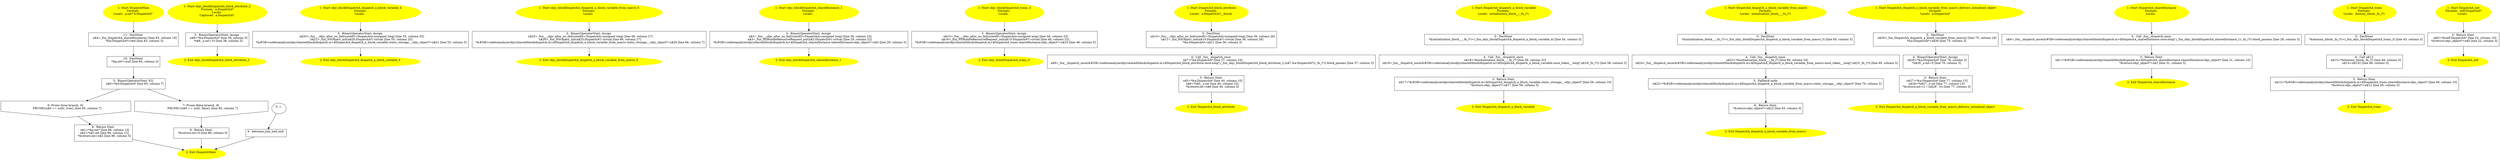 /* @generated */
digraph cfg {
"DispatchMain.f6461dbdaeaf9a114cbe40f5f72fbb3f_1" [label="1: Start DispatchMain\nFormals: \nLocals:  p:int* b:DispatchA* \n  " color=yellow style=filled]
	

	 "DispatchMain.f6461dbdaeaf9a114cbe40f5f72fbb3f_1" -> "DispatchMain.f6461dbdaeaf9a114cbe40f5f72fbb3f_11" ;
"DispatchMain.f6461dbdaeaf9a114cbe40f5f72fbb3f_2" [label="2: Exit DispatchMain \n  " color=yellow style=filled]
	

"DispatchMain.f6461dbdaeaf9a114cbe40f5f72fbb3f_3" [label="3: + \n  " ]
	

	 "DispatchMain.f6461dbdaeaf9a114cbe40f5f72fbb3f_3" -> "DispatchMain.f6461dbdaeaf9a114cbe40f5f72fbb3f_4" ;
"DispatchMain.f6461dbdaeaf9a114cbe40f5f72fbb3f_4" [label="4:  between_join_and_exit \n  " shape="box"]
	

	 "DispatchMain.f6461dbdaeaf9a114cbe40f5f72fbb3f_4" -> "DispatchMain.f6461dbdaeaf9a114cbe40f5f72fbb3f_2" ;
"DispatchMain.f6461dbdaeaf9a114cbe40f5f72fbb3f_5" [label="5:  BinaryOperatorStmt: EQ \n   n$0=*&b:DispatchA* [line 85, column 7]\n " shape="box"]
	

	 "DispatchMain.f6461dbdaeaf9a114cbe40f5f72fbb3f_5" -> "DispatchMain.f6461dbdaeaf9a114cbe40f5f72fbb3f_6" ;
	 "DispatchMain.f6461dbdaeaf9a114cbe40f5f72fbb3f_5" -> "DispatchMain.f6461dbdaeaf9a114cbe40f5f72fbb3f_7" ;
"DispatchMain.f6461dbdaeaf9a114cbe40f5f72fbb3f_6" [label="6: Prune (true branch, if) \n   PRUNE((n$0 == null), true); [line 85, column 7]\n " shape="invhouse"]
	

	 "DispatchMain.f6461dbdaeaf9a114cbe40f5f72fbb3f_6" -> "DispatchMain.f6461dbdaeaf9a114cbe40f5f72fbb3f_8" ;
"DispatchMain.f6461dbdaeaf9a114cbe40f5f72fbb3f_7" [label="7: Prune (false branch, if) \n   PRUNE(!(n$0 == null), false); [line 85, column 7]\n " shape="invhouse"]
	

	 "DispatchMain.f6461dbdaeaf9a114cbe40f5f72fbb3f_7" -> "DispatchMain.f6461dbdaeaf9a114cbe40f5f72fbb3f_9" ;
"DispatchMain.f6461dbdaeaf9a114cbe40f5f72fbb3f_8" [label="8:  Return Stmt \n   n$1=*&p:int* [line 86, column 13]\n  n$2=*n$1:int [line 86, column 12]\n  *&return:int=n$2 [line 86, column 5]\n " shape="box"]
	

	 "DispatchMain.f6461dbdaeaf9a114cbe40f5f72fbb3f_8" -> "DispatchMain.f6461dbdaeaf9a114cbe40f5f72fbb3f_2" ;
"DispatchMain.f6461dbdaeaf9a114cbe40f5f72fbb3f_9" [label="9:  Return Stmt \n   *&return:int=0 [line 88, column 5]\n " shape="box"]
	

	 "DispatchMain.f6461dbdaeaf9a114cbe40f5f72fbb3f_9" -> "DispatchMain.f6461dbdaeaf9a114cbe40f5f72fbb3f_2" ;
"DispatchMain.f6461dbdaeaf9a114cbe40f5f72fbb3f_10" [label="10:  DeclStmt \n   *&p:int*=null [line 84, column 3]\n " shape="box"]
	

	 "DispatchMain.f6461dbdaeaf9a114cbe40f5f72fbb3f_10" -> "DispatchMain.f6461dbdaeaf9a114cbe40f5f72fbb3f_5" ;
"DispatchMain.f6461dbdaeaf9a114cbe40f5f72fbb3f_11" [label="11:  DeclStmt \n   n$4=_fun_DispatchA_sharedInstance() [line 83, column 18]\n  *&b:DispatchA*=n$4 [line 83, column 3]\n " shape="box"]
	

	 "DispatchMain.f6461dbdaeaf9a114cbe40f5f72fbb3f_11" -> "DispatchMain.f6461dbdaeaf9a114cbe40f5f72fbb3f_10" ;
"objc_blockDispatchA_block_attribute_2(class DispatchA).2825198b53dffef0e3209a90789e506f_1" [label="1: Start objc_blockDispatchA_block_attribute_2\nFormals:  a:DispatchA*\nLocals: \nCaptured:  a:DispatchA* \n  " color=yellow style=filled]
	

	 "objc_blockDispatchA_block_attribute_2(class DispatchA).2825198b53dffef0e3209a90789e506f_1" -> "objc_blockDispatchA_block_attribute_2(class DispatchA).2825198b53dffef0e3209a90789e506f_3" ;
"objc_blockDispatchA_block_attribute_2(class DispatchA).2825198b53dffef0e3209a90789e506f_2" [label="2: Exit objc_blockDispatchA_block_attribute_2 \n  " color=yellow style=filled]
	

"objc_blockDispatchA_block_attribute_2(class DispatchA).2825198b53dffef0e3209a90789e506f_3" [label="3:  BinaryOperatorStmt: Assign \n   n$8=*&a:DispatchA* [line 38, column 5]\n  *n$8._x:int=10 [line 38, column 5]\n " shape="box"]
	

	 "objc_blockDispatchA_block_attribute_2(class DispatchA).2825198b53dffef0e3209a90789e506f_3" -> "objc_blockDispatchA_block_attribute_2(class DispatchA).2825198b53dffef0e3209a90789e506f_2" ;
"objc_blockDispatchA_dispatch_a_block_variable_4.2eedc45fca2c35e6e8c11937ba7a2df8_1" [label="1: Start objc_blockDispatchA_dispatch_a_block_variable_4\nFormals: \nLocals:  \n  " color=yellow style=filled]
	

	 "objc_blockDispatchA_dispatch_a_block_variable_4.2eedc45fca2c35e6e8c11937ba7a2df8_1" -> "objc_blockDispatchA_dispatch_a_block_variable_4.2eedc45fca2c35e6e8c11937ba7a2df8_3" ;
"objc_blockDispatchA_dispatch_a_block_variable_4.2eedc45fca2c35e6e8c11937ba7a2df8_2" [label="2: Exit objc_blockDispatchA_dispatch_a_block_variable_4 \n  " color=yellow style=filled]
	

"objc_blockDispatchA_dispatch_a_block_variable_4.2eedc45fca2c35e6e8c11937ba7a2df8_3" [label="3:  BinaryOperatorStmt: Assign \n   n$20=_fun___objc_alloc_no_fail(sizeof(t=DispatchA):unsigned long) [line 55, column 25]\n  n$21=_fun_NSObject_init(n$20:DispatchA*) virtual [line 55, column 25]\n  *&#GB<codetoanalyze/objc/shared/block/dispatch.m>$DispatchA_dispatch_a_block_variable.static_storage__:objc_object*=n$21 [line 55, column 5]\n " shape="box"]
	

	 "objc_blockDispatchA_dispatch_a_block_variable_4.2eedc45fca2c35e6e8c11937ba7a2df8_3" -> "objc_blockDispatchA_dispatch_a_block_variable_4.2eedc45fca2c35e6e8c11937ba7a2df8_2" ;
"objc_blockDispatchA_dispatch_a_block_variable_from_macro_5.e4f37df69df9d95138cb008e85eedab8_1" [label="1: Start objc_blockDispatchA_dispatch_a_block_variable_from_macro_5\nFormals: \nLocals:  \n  " color=yellow style=filled]
	

	 "objc_blockDispatchA_dispatch_a_block_variable_from_macro_5.e4f37df69df9d95138cb008e85eedab8_1" -> "objc_blockDispatchA_dispatch_a_block_variable_from_macro_5.e4f37df69df9d95138cb008e85eedab8_3" ;
"objc_blockDispatchA_dispatch_a_block_variable_from_macro_5.e4f37df69df9d95138cb008e85eedab8_2" [label="2: Exit objc_blockDispatchA_dispatch_a_block_variable_from_macro_5 \n  " color=yellow style=filled]
	

"objc_blockDispatchA_dispatch_a_block_variable_from_macro_5.e4f37df69df9d95138cb008e85eedab8_3" [label="3:  BinaryOperatorStmt: Assign \n   n$25=_fun___objc_alloc_no_fail(sizeof(t=DispatchA):unsigned long) [line 66, column 27]\n  n$26=_fun_NSObject_init(n$25:DispatchA*) virtual [line 66, column 27]\n  *&#GB<codetoanalyze/objc/shared/block/dispatch.m>$DispatchA_dispatch_a_block_variable_from_macro.static_storage__:objc_object*=n$26 [line 66, column 7]\n " shape="box"]
	

	 "objc_blockDispatchA_dispatch_a_block_variable_from_macro_5.e4f37df69df9d95138cb008e85eedab8_3" -> "objc_blockDispatchA_dispatch_a_block_variable_from_macro_5.e4f37df69df9d95138cb008e85eedab8_2" ;
"objc_blockDispatchA_sharedInstance_1.0b8803e75b6a82e1a4530bcb953490e2_1" [label="1: Start objc_blockDispatchA_sharedInstance_1\nFormals: \nLocals:  \n  " color=yellow style=filled]
	

	 "objc_blockDispatchA_sharedInstance_1.0b8803e75b6a82e1a4530bcb953490e2_1" -> "objc_blockDispatchA_sharedInstance_1.0b8803e75b6a82e1a4530bcb953490e2_3" ;
"objc_blockDispatchA_sharedInstance_1.0b8803e75b6a82e1a4530bcb953490e2_2" [label="2: Exit objc_blockDispatchA_sharedInstance_1 \n  " color=yellow style=filled]
	

"objc_blockDispatchA_sharedInstance_1.0b8803e75b6a82e1a4530bcb953490e2_3" [label="3:  BinaryOperatorStmt: Assign \n   n$2=_fun___objc_alloc_no_fail(sizeof(t=DispatchA):unsigned long) [line 29, column 23]\n  n$3=_fun_NSBundleResourceRequest_init(n$2:DispatchA*) virtual [line 29, column 22]\n  *&#GB<codetoanalyze/objc/shared/block/dispatch.m>$DispatchA_sharedInstance.sharedInstance:objc_object*=n$3 [line 29, column 5]\n " shape="box"]
	

	 "objc_blockDispatchA_sharedInstance_1.0b8803e75b6a82e1a4530bcb953490e2_3" -> "objc_blockDispatchA_sharedInstance_1.0b8803e75b6a82e1a4530bcb953490e2_2" ;
"objc_blockDispatchA_trans_3.80c09fe69dc0d5591de63a0c525de29b_1" [label="1: Start objc_blockDispatchA_trans_3\nFormals: \nLocals:  \n  " color=yellow style=filled]
	

	 "objc_blockDispatchA_trans_3.80c09fe69dc0d5591de63a0c525de29b_1" -> "objc_blockDispatchA_trans_3.80c09fe69dc0d5591de63a0c525de29b_3" ;
"objc_blockDispatchA_trans_3.80c09fe69dc0d5591de63a0c525de29b_2" [label="2: Exit objc_blockDispatchA_trans_3 \n  " color=yellow style=filled]
	

"objc_blockDispatchA_trans_3.80c09fe69dc0d5591de63a0c525de29b_3" [label="3:  BinaryOperatorStmt: Assign \n   n$15=_fun___objc_alloc_no_fail(sizeof(t=DispatchA):unsigned long) [line 46, column 23]\n  n$16=_fun_NSBundleResourceRequest_init(n$15:DispatchA*) virtual [line 46, column 22]\n  *&#GB<codetoanalyze/objc/shared/block/dispatch.m>$DispatchA_trans.sharedInstance:objc_object*=n$16 [line 46, column 5]\n " shape="box"]
	

	 "objc_blockDispatchA_trans_3.80c09fe69dc0d5591de63a0c525de29b_3" -> "objc_blockDispatchA_trans_3.80c09fe69dc0d5591de63a0c525de29b_2" ;
"block_attribute#DispatchA#class.df997e345dbf19ec3438c667c942e14a_1" [label="1: Start DispatchA_block_attribute\nFormals: \nLocals:  a:DispatchA*(__block) \n  " color=yellow style=filled]
	

	 "block_attribute#DispatchA#class.df997e345dbf19ec3438c667c942e14a_1" -> "block_attribute#DispatchA#class.df997e345dbf19ec3438c667c942e14a_5" ;
"block_attribute#DispatchA#class.df997e345dbf19ec3438c667c942e14a_2" [label="2: Exit DispatchA_block_attribute \n  " color=yellow style=filled]
	

"block_attribute#DispatchA#class.df997e345dbf19ec3438c667c942e14a_3" [label="3:  Return Stmt \n   n$5=*&a:DispatchA* [line 40, column 10]\n  n$6=*n$5._x:int [line 40, column 10]\n  *&return:int=n$6 [line 40, column 3]\n " shape="box"]
	

	 "block_attribute#DispatchA#class.df997e345dbf19ec3438c667c942e14a_3" -> "block_attribute#DispatchA#class.df997e345dbf19ec3438c667c942e14a_2" ;
"block_attribute#DispatchA#class.df997e345dbf19ec3438c667c942e14a_4" [label="4:  Call _fun__dispatch_once \n   n$7=*&a:DispatchA* [line 37, column 24]\n  n$9=_fun__dispatch_once(&#GB<codetoanalyze/objc/shared/block/dispatch.m>$DispatchA_block_attribute.once:long*,(_fun_objc_blockDispatchA_block_attribute_2,(n$7 &a:DispatchA*)):_fn_(*)) block_params [line 37, column 3]\n " shape="box"]
	

	 "block_attribute#DispatchA#class.df997e345dbf19ec3438c667c942e14a_4" -> "block_attribute#DispatchA#class.df997e345dbf19ec3438c667c942e14a_3" ;
"block_attribute#DispatchA#class.df997e345dbf19ec3438c667c942e14a_5" [label="5:  DeclStmt \n   n$10=_fun___objc_alloc_no_fail(sizeof(t=DispatchA):unsigned long) [line 36, column 26]\n  n$11=_fun_NSObject_init(n$10:DispatchA*) virtual [line 36, column 26]\n  *&a:DispatchA*=n$11 [line 36, column 3]\n " shape="box"]
	

	 "block_attribute#DispatchA#class.df997e345dbf19ec3438c667c942e14a_5" -> "block_attribute#DispatchA#class.df997e345dbf19ec3438c667c942e14a_4" ;
"dispatch_a_block_variable#DispatchA#class.3cc12dd22127281b8293b7c046d21bb2_1" [label="1: Start DispatchA_dispatch_a_block_variable\nFormals: \nLocals:  initialization_block__:_fn_(*) \n  " color=yellow style=filled]
	

	 "dispatch_a_block_variable#DispatchA#class.3cc12dd22127281b8293b7c046d21bb2_1" -> "dispatch_a_block_variable#DispatchA#class.3cc12dd22127281b8293b7c046d21bb2_5" ;
"dispatch_a_block_variable#DispatchA#class.3cc12dd22127281b8293b7c046d21bb2_2" [label="2: Exit DispatchA_dispatch_a_block_variable \n  " color=yellow style=filled]
	

"dispatch_a_block_variable#DispatchA#class.3cc12dd22127281b8293b7c046d21bb2_3" [label="3:  Return Stmt \n   n$17=*&#GB<codetoanalyze/objc/shared/block/dispatch.m>$DispatchA_dispatch_a_block_variable.static_storage__:objc_object* [line 59, column 10]\n  *&return:objc_object*=n$17 [line 59, column 3]\n " shape="box"]
	

	 "dispatch_a_block_variable#DispatchA#class.3cc12dd22127281b8293b7c046d21bb2_3" -> "dispatch_a_block_variable#DispatchA#class.3cc12dd22127281b8293b7c046d21bb2_2" ;
"dispatch_a_block_variable#DispatchA#class.3cc12dd22127281b8293b7c046d21bb2_4" [label="4:  Call _fun__dispatch_once \n   n$18=*&initialization_block__:_fn_(*) [line 58, column 32]\n  n$19=_fun__dispatch_once(&#GB<codetoanalyze/objc/shared/block/dispatch.m>$DispatchA_dispatch_a_block_variable.once_token__:long*,n$18:_fn_(*)) [line 58, column 3]\n " shape="box"]
	

	 "dispatch_a_block_variable#DispatchA#class.3cc12dd22127281b8293b7c046d21bb2_4" -> "dispatch_a_block_variable#DispatchA#class.3cc12dd22127281b8293b7c046d21bb2_3" ;
"dispatch_a_block_variable#DispatchA#class.3cc12dd22127281b8293b7c046d21bb2_5" [label="5:  DeclStmt \n   *&initialization_block__:_fn_(*)=(_fun_objc_blockDispatchA_dispatch_a_block_variable_4) [line 54, column 3]\n " shape="box"]
	

	 "dispatch_a_block_variable#DispatchA#class.3cc12dd22127281b8293b7c046d21bb2_5" -> "dispatch_a_block_variable#DispatchA#class.3cc12dd22127281b8293b7c046d21bb2_4" ;
"dispatch_a_block_variable_from_macro#DispatchA#class.92567a38d5ab3cf637f72030b1097441_1" [label="1: Start DispatchA_dispatch_a_block_variable_from_macro\nFormals: \nLocals:  initialization_block__:_fn_(*) \n  " color=yellow style=filled]
	

	 "dispatch_a_block_variable_from_macro#DispatchA#class.92567a38d5ab3cf637f72030b1097441_1" -> "dispatch_a_block_variable_from_macro#DispatchA#class.92567a38d5ab3cf637f72030b1097441_5" ;
"dispatch_a_block_variable_from_macro#DispatchA#class.92567a38d5ab3cf637f72030b1097441_2" [label="2: Exit DispatchA_dispatch_a_block_variable_from_macro \n  " color=yellow style=filled]
	

"dispatch_a_block_variable_from_macro#DispatchA#class.92567a38d5ab3cf637f72030b1097441_3" [label="3:  Fallback node \n   n$22=*&#GB<codetoanalyze/objc/shared/block/dispatch.m>$DispatchA_dispatch_a_block_variable_from_macro.static_storage__:objc_object* [line 70, column 5]\n " shape="box"]
	

	 "dispatch_a_block_variable_from_macro#DispatchA#class.92567a38d5ab3cf637f72030b1097441_3" -> "dispatch_a_block_variable_from_macro#DispatchA#class.92567a38d5ab3cf637f72030b1097441_6" ;
"dispatch_a_block_variable_from_macro#DispatchA#class.92567a38d5ab3cf637f72030b1097441_4" [label="4:  Call _fun__dispatch_once \n   n$23=*&initialization_block__:_fn_(*) [line 69, column 34]\n  n$24=_fun__dispatch_once(&#GB<codetoanalyze/objc/shared/block/dispatch.m>$DispatchA_dispatch_a_block_variable_from_macro.once_token__:long*,n$23:_fn_(*)) [line 69, column 5]\n " shape="box"]
	

	 "dispatch_a_block_variable_from_macro#DispatchA#class.92567a38d5ab3cf637f72030b1097441_4" -> "dispatch_a_block_variable_from_macro#DispatchA#class.92567a38d5ab3cf637f72030b1097441_3" ;
"dispatch_a_block_variable_from_macro#DispatchA#class.92567a38d5ab3cf637f72030b1097441_5" [label="5:  DeclStmt \n   *&initialization_block__:_fn_(*)=(_fun_objc_blockDispatchA_dispatch_a_block_variable_from_macro_5) [line 65, column 5]\n " shape="box"]
	

	 "dispatch_a_block_variable_from_macro#DispatchA#class.92567a38d5ab3cf637f72030b1097441_5" -> "dispatch_a_block_variable_from_macro#DispatchA#class.92567a38d5ab3cf637f72030b1097441_4" ;
"dispatch_a_block_variable_from_macro#DispatchA#class.92567a38d5ab3cf637f72030b1097441_6" [label="6:  Return Stmt \n   *&return:objc_object*=n$22 [line 63, column 3]\n " shape="box"]
	

	 "dispatch_a_block_variable_from_macro#DispatchA#class.92567a38d5ab3cf637f72030b1097441_6" -> "dispatch_a_block_variable_from_macro#DispatchA#class.92567a38d5ab3cf637f72030b1097441_2" ;
"dispatch_a_block_variable_from_macro_delivers_initialised_object#DispatchA#class.a58ef5afb5e1e9480b49788e2400c52c_1" [label="1: Start DispatchA_dispatch_a_block_variable_from_macro_delivers_initialised_object\nFormals: \nLocals:  a:DispatchA* \n  " color=yellow style=filled]
	

	 "dispatch_a_block_variable_from_macro_delivers_initialised_object#DispatchA#class.a58ef5afb5e1e9480b49788e2400c52c_1" -> "dispatch_a_block_variable_from_macro_delivers_initialised_object#DispatchA#class.a58ef5afb5e1e9480b49788e2400c52c_5" ;
"dispatch_a_block_variable_from_macro_delivers_initialised_object#DispatchA#class.a58ef5afb5e1e9480b49788e2400c52c_2" [label="2: Exit DispatchA_dispatch_a_block_variable_from_macro_delivers_initialised_object \n  " color=yellow style=filled]
	

"dispatch_a_block_variable_from_macro_delivers_initialised_object#DispatchA#class.a58ef5afb5e1e9480b49788e2400c52c_3" [label="3:  Return Stmt \n   n$27=*&a:DispatchA* [line 77, column 15]\n  n$28=*n$27._x:int [line 77, column 15]\n  *&return:int=(1 / (n$28 - 5)) [line 77, column 3]\n " shape="box"]
	

	 "dispatch_a_block_variable_from_macro_delivers_initialised_object#DispatchA#class.a58ef5afb5e1e9480b49788e2400c52c_3" -> "dispatch_a_block_variable_from_macro_delivers_initialised_object#DispatchA#class.a58ef5afb5e1e9480b49788e2400c52c_2" ;
"dispatch_a_block_variable_from_macro_delivers_initialised_object#DispatchA#class.a58ef5afb5e1e9480b49788e2400c52c_4" [label="4:  BinaryOperatorStmt: Assign \n   n$29=*&a:DispatchA* [line 76, column 3]\n  *n$29._x:int=5 [line 76, column 3]\n " shape="box"]
	

	 "dispatch_a_block_variable_from_macro_delivers_initialised_object#DispatchA#class.a58ef5afb5e1e9480b49788e2400c52c_4" -> "dispatch_a_block_variable_from_macro_delivers_initialised_object#DispatchA#class.a58ef5afb5e1e9480b49788e2400c52c_3" ;
"dispatch_a_block_variable_from_macro_delivers_initialised_object#DispatchA#class.a58ef5afb5e1e9480b49788e2400c52c_5" [label="5:  DeclStmt \n   n$30=_fun_DispatchA_dispatch_a_block_variable_from_macro() [line 75, column 18]\n  *&a:DispatchA*=n$30 [line 75, column 3]\n " shape="box"]
	

	 "dispatch_a_block_variable_from_macro_delivers_initialised_object#DispatchA#class.a58ef5afb5e1e9480b49788e2400c52c_5" -> "dispatch_a_block_variable_from_macro_delivers_initialised_object#DispatchA#class.a58ef5afb5e1e9480b49788e2400c52c_4" ;
"sharedInstance#DispatchA#class.8992c6086d1ce5c225093940f62386ac_1" [label="1: Start DispatchA_sharedInstance\nFormals: \nLocals:  \n  " color=yellow style=filled]
	

	 "sharedInstance#DispatchA#class.8992c6086d1ce5c225093940f62386ac_1" -> "sharedInstance#DispatchA#class.8992c6086d1ce5c225093940f62386ac_4" ;
"sharedInstance#DispatchA#class.8992c6086d1ce5c225093940f62386ac_2" [label="2: Exit DispatchA_sharedInstance \n  " color=yellow style=filled]
	

"sharedInstance#DispatchA#class.8992c6086d1ce5c225093940f62386ac_3" [label="3:  Return Stmt \n   n$1=*&#GB<codetoanalyze/objc/shared/block/dispatch.m>$DispatchA_sharedInstance.sharedInstance:objc_object* [line 31, column 10]\n  *&return:objc_object*=n$1 [line 31, column 3]\n " shape="box"]
	

	 "sharedInstance#DispatchA#class.8992c6086d1ce5c225093940f62386ac_3" -> "sharedInstance#DispatchA#class.8992c6086d1ce5c225093940f62386ac_2" ;
"sharedInstance#DispatchA#class.8992c6086d1ce5c225093940f62386ac_4" [label="4:  Call _fun__dispatch_once \n   n$4=_fun__dispatch_once(&#GB<codetoanalyze/objc/shared/block/dispatch.m>$DispatchA_sharedInstance.once:long*,(_fun_objc_blockDispatchA_sharedInstance_1):_fn_(*)) block_params [line 28, column 3]\n " shape="box"]
	

	 "sharedInstance#DispatchA#class.8992c6086d1ce5c225093940f62386ac_4" -> "sharedInstance#DispatchA#class.8992c6086d1ce5c225093940f62386ac_3" ;
"trans#DispatchA#class.23f9d908a87deca79c235bc76ca6e941_1" [label="1: Start DispatchA_trans\nFormals: \nLocals:  dummy_block:_fn_(*) \n  " color=yellow style=filled]
	

	 "trans#DispatchA#class.23f9d908a87deca79c235bc76ca6e941_1" -> "trans#DispatchA#class.23f9d908a87deca79c235bc76ca6e941_5" ;
"trans#DispatchA#class.23f9d908a87deca79c235bc76ca6e941_2" [label="2: Exit DispatchA_trans \n  " color=yellow style=filled]
	

"trans#DispatchA#class.23f9d908a87deca79c235bc76ca6e941_3" [label="3:  Return Stmt \n   n$12=*&#GB<codetoanalyze/objc/shared/block/dispatch.m>$DispatchA_trans.sharedInstance:objc_object* [line 49, column 10]\n  *&return:objc_object*=n$12 [line 49, column 3]\n " shape="box"]
	

	 "trans#DispatchA#class.23f9d908a87deca79c235bc76ca6e941_3" -> "trans#DispatchA#class.23f9d908a87deca79c235bc76ca6e941_2" ;
"trans#DispatchA#class.23f9d908a87deca79c235bc76ca6e941_4" [label="4:  Call n$13 \n   n$13=*&dummy_block:_fn_(*) [line 48, column 3]\n  n$14=n$13() [line 48, column 3]\n " shape="box"]
	

	 "trans#DispatchA#class.23f9d908a87deca79c235bc76ca6e941_4" -> "trans#DispatchA#class.23f9d908a87deca79c235bc76ca6e941_3" ;
"trans#DispatchA#class.23f9d908a87deca79c235bc76ca6e941_5" [label="5:  DeclStmt \n   *&dummy_block:_fn_(*)=(_fun_objc_blockDispatchA_trans_3) [line 45, column 3]\n " shape="box"]
	

	 "trans#DispatchA#class.23f9d908a87deca79c235bc76ca6e941_5" -> "trans#DispatchA#class.23f9d908a87deca79c235bc76ca6e941_4" ;
"init#DispatchA#instance.ff6c7b9a5a49bb46493519a4290a6582_1" [label="1: Start DispatchA_init\nFormals:  self:DispatchA*\nLocals:  \n  " color=yellow style=filled]
	

	 "init#DispatchA#instance.ff6c7b9a5a49bb46493519a4290a6582_1" -> "init#DispatchA#instance.ff6c7b9a5a49bb46493519a4290a6582_3" ;
"init#DispatchA#instance.ff6c7b9a5a49bb46493519a4290a6582_2" [label="2: Exit DispatchA_init \n  " color=yellow style=filled]
	

"init#DispatchA#instance.ff6c7b9a5a49bb46493519a4290a6582_3" [label="3:  Return Stmt \n   n$0=*&self:DispatchA* [line 22, column 10]\n  *&return:objc_object*=n$0 [line 22, column 3]\n " shape="box"]
	

	 "init#DispatchA#instance.ff6c7b9a5a49bb46493519a4290a6582_3" -> "init#DispatchA#instance.ff6c7b9a5a49bb46493519a4290a6582_2" ;
}

